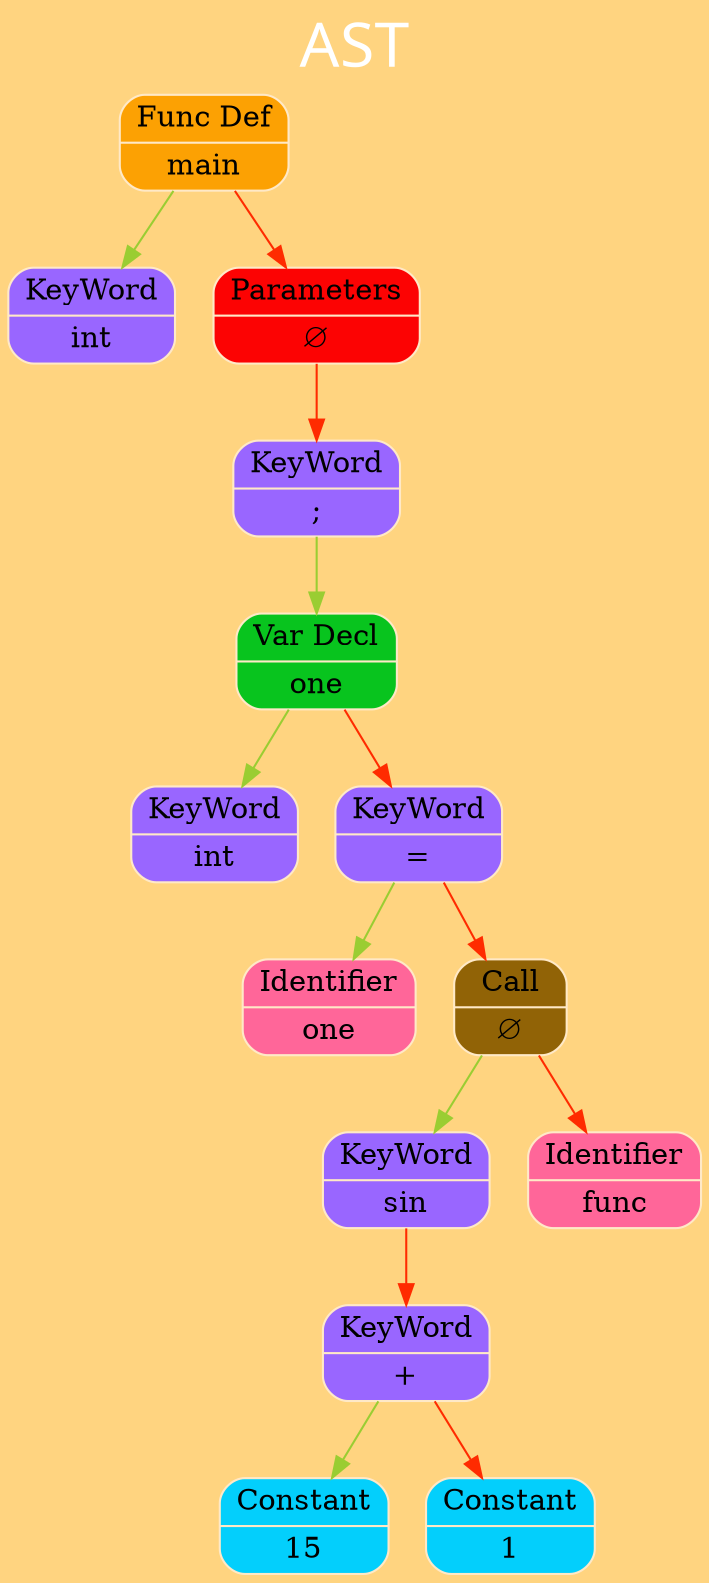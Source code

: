 digraph G
{
charset="latin1";
label="AST";
labelloc="t";
fontsize=30
fontname="Verdana";
fontcolor="#FFFFFF"

rankdir=TB;size="200,300";bgcolor="#ffd480";
 node_0x504000000310 [shape=record,style="rounded,filled",fillcolor="#fca103",color="#FFE9C7",label=" { { Func Def } | { main } } " ]; node_0x504000000310 -> node_0x5040000002d0 [color = "#9ACD32", arrowsize = 1] ;
 node_0x5040000002d0 [shape=record,style="rounded,filled",fillcolor="#9966FF",color="#FFE9C7",label=" { { KeyWord } | { int } } " ]; node_0x504000000310 -> node_0x504000000350 [color = "#FF2B00", arrowsize = 1] ;
 node_0x504000000350 [shape=record,style="rounded,filled",fillcolor="#fc0303",color="#FFE9C7",label=" { { Parameters } | { &#8709; } } " ]; node_0x504000000350 -> node_0x504000000390 [color = "#FF2B00", arrowsize = 1] ;
 node_0x504000000390 [shape=record,style="rounded,filled",fillcolor="#9966FF",color="#FFE9C7",label=" { { KeyWord } | { &#x3B; } } " ]; node_0x504000000390 -> node_0x504000000450 [color = "#9ACD32", arrowsize = 1] ;
 node_0x504000000450 [shape=record,style="rounded,filled",fillcolor="#08c41e",color="#FFE9C7",label=" { { Var Decl } | { one } } " ]; node_0x504000000450 -> node_0x5040000003d0 [color = "#9ACD32", arrowsize = 1] ;
 node_0x5040000003d0 [shape=record,style="rounded,filled",fillcolor="#9966FF",color="#FFE9C7",label=" { { KeyWord } | { int } } " ]; node_0x504000000450 -> node_0x504000000490 [color = "#FF2B00", arrowsize = 1] ;
 node_0x504000000490 [shape=record,style="rounded,filled",fillcolor="#9966FF",color="#FFE9C7",label=" { { KeyWord } | { &#x3D; } } " ]; node_0x504000000490 -> node_0x504000000410 [color = "#9ACD32", arrowsize = 1] ;
 node_0x504000000410 [shape=record,style="rounded,filled",fillcolor="#ff6699",color="#FFE9C7",label=" { { Identifier } | { one } } " ]; node_0x504000000490 -> node_0x504000000510 [color = "#FF2B00", arrowsize = 1] ;
 node_0x504000000510 [shape=record,style="rounded,filled",fillcolor="#916306",color="#FFE9C7",label=" { { Call } | { &#8709; } } " ]; node_0x504000000510 -> node_0x504000000550 [color = "#9ACD32", arrowsize = 1] ;
 node_0x504000000550 [shape=record,style="rounded,filled",fillcolor="#9966FF",color="#FFE9C7",label=" { { KeyWord } | { sin } } " ]; node_0x504000000550 -> node_0x5040000005d0 [color = "#FF2B00", arrowsize = 1] ;
 node_0x5040000005d0 [shape=record,style="rounded,filled",fillcolor="#9966FF",color="#FFE9C7",label=" { { KeyWord } | { &#x2B; } } " ]; node_0x5040000005d0 -> node_0x504000000590 [color = "#9ACD32", arrowsize = 1] ;
 node_0x504000000590 [shape=record,style="rounded,filled",fillcolor="#03cffc",color="#FFE9C7",label=" { { Constant } | { 15 } } " ]; node_0x5040000005d0 -> node_0x504000000610 [color = "#FF2B00", arrowsize = 1] ;
 node_0x504000000610 [shape=record,style="rounded,filled",fillcolor="#03cffc",color="#FFE9C7",label=" { { Constant } | { 1 } } " ]; node_0x504000000510 -> node_0x5040000004d0 [color = "#FF2B00", arrowsize = 1] ;
 node_0x5040000004d0 [shape=record,style="rounded,filled",fillcolor="#ff6699",color="#FFE9C7",label=" { { Identifier } | { func } } " ]; 
}
